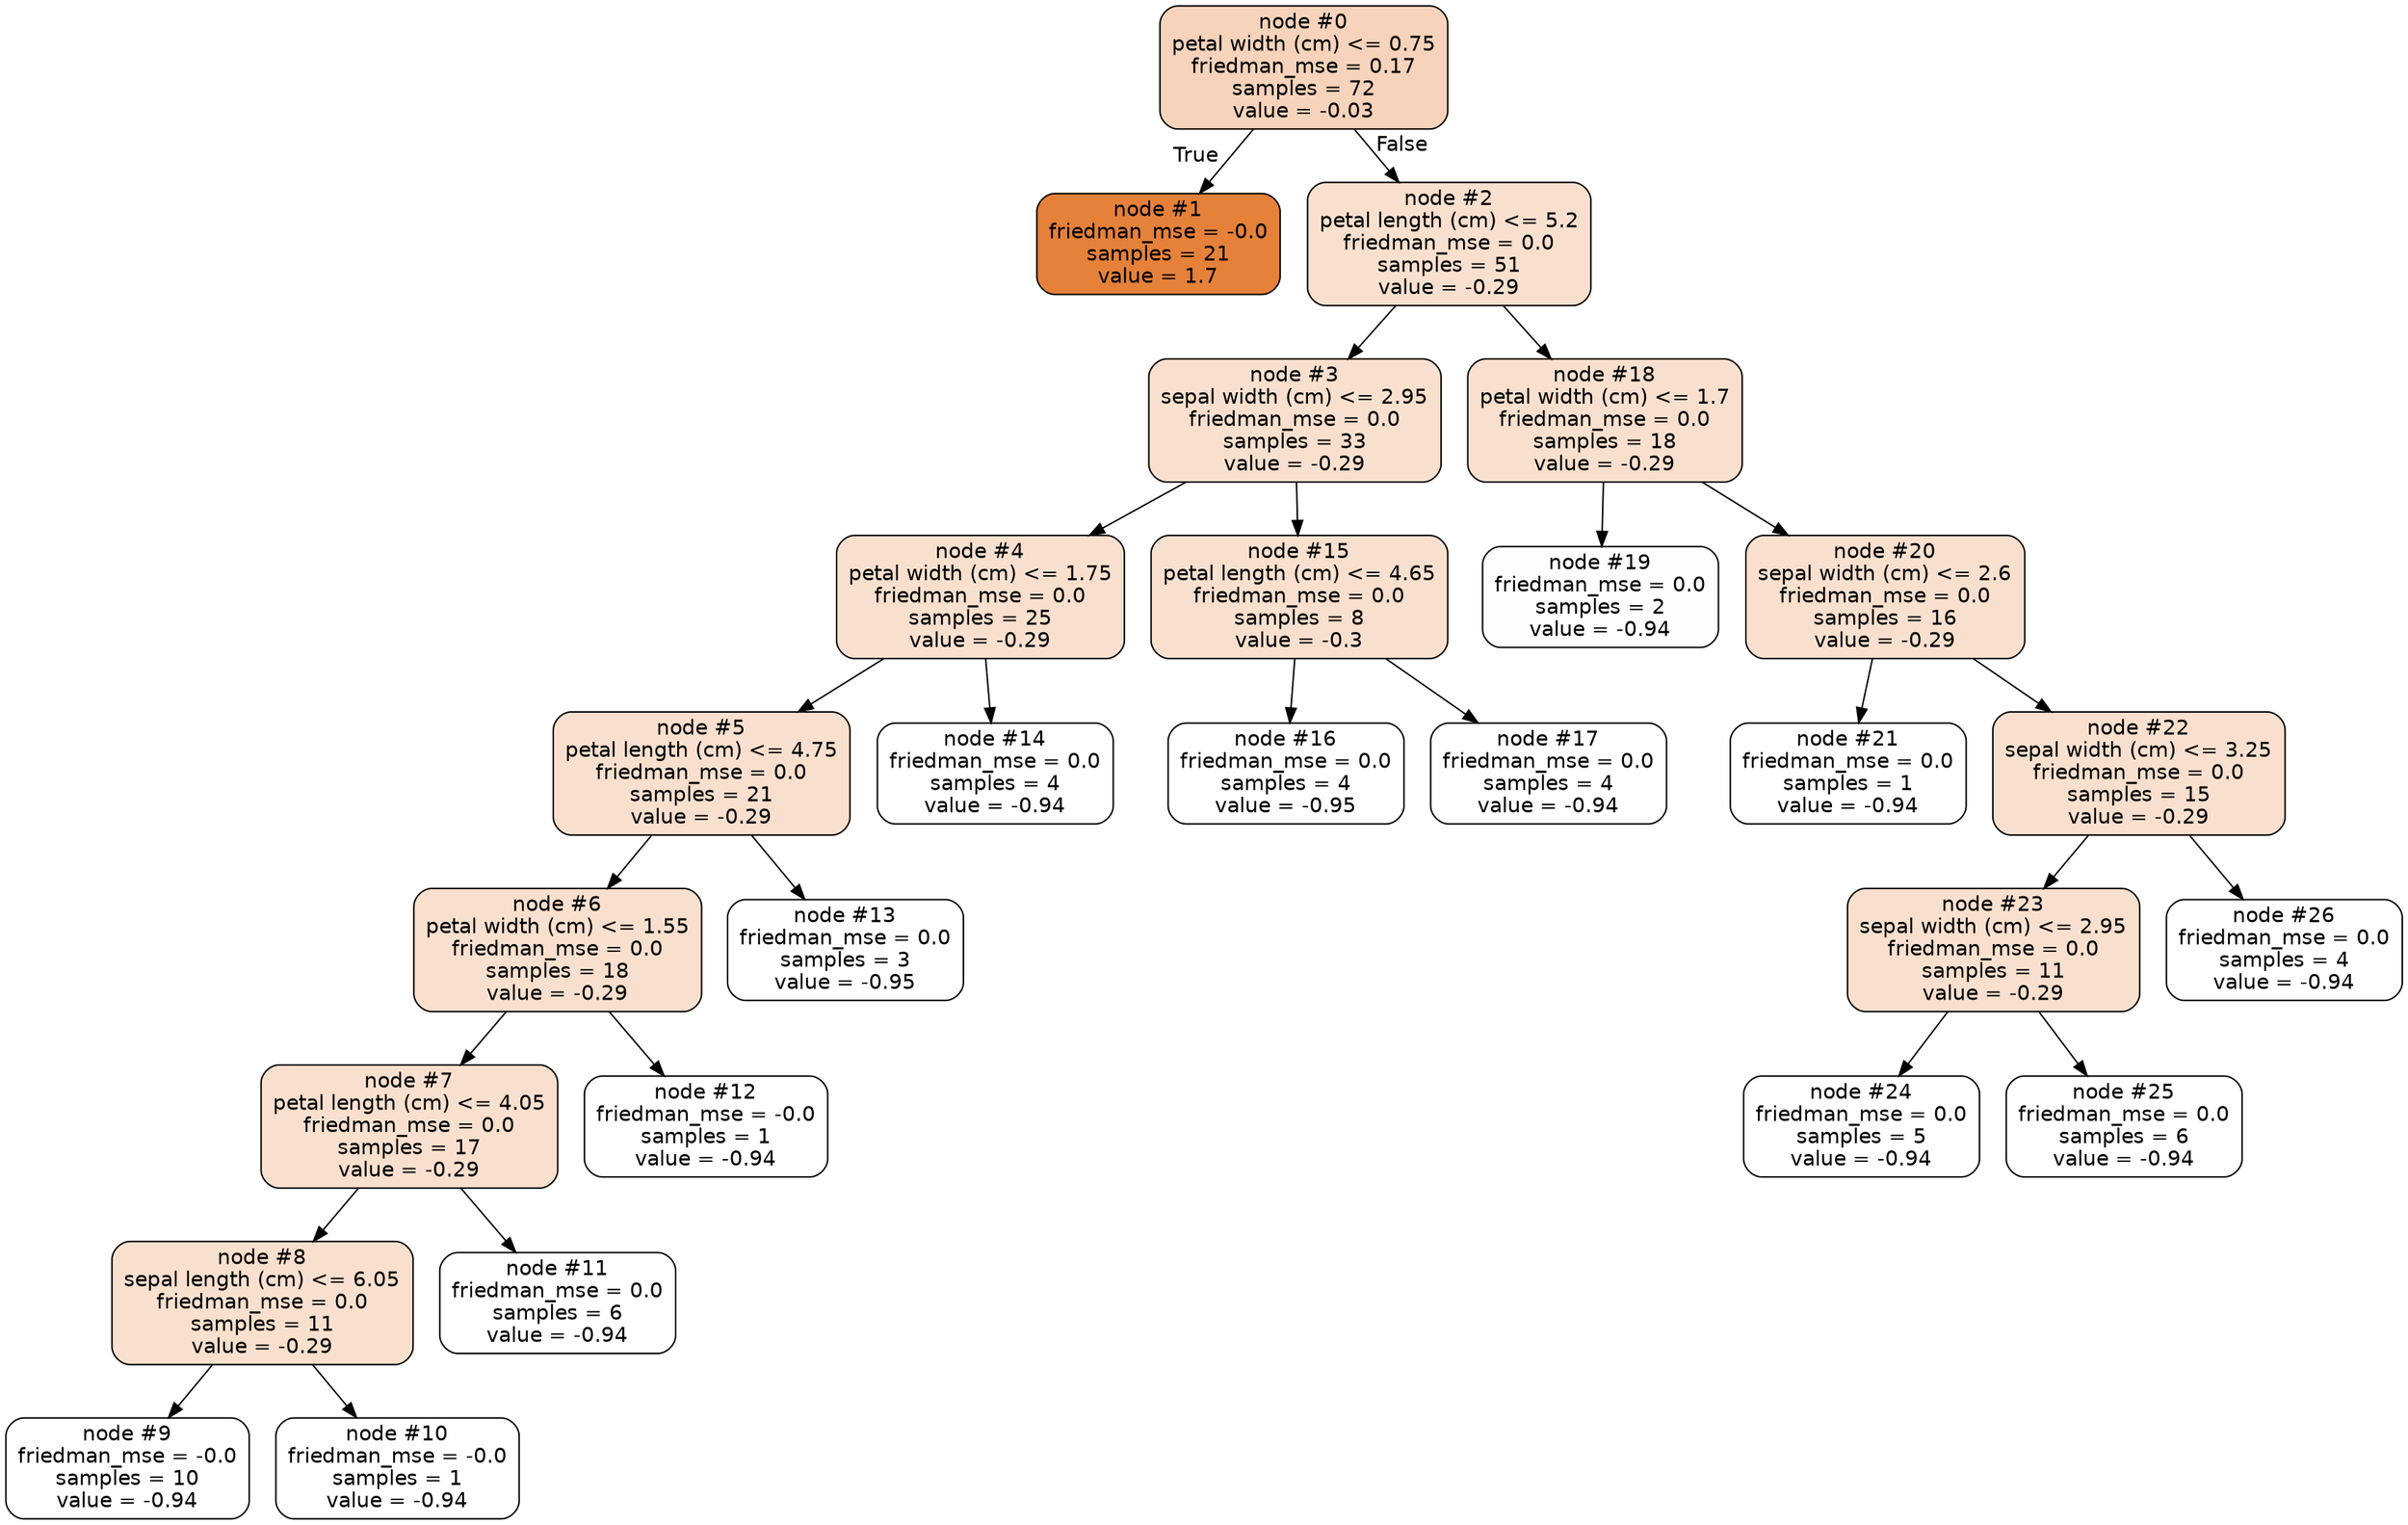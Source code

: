 digraph Tree {
node [shape=box, style="filled, rounded", color="black", fontname="helvetica"] ;
edge [fontname="helvetica"] ;
0 [label="node #0\npetal width (cm) <= 0.75\nfriedman_mse = 0.17\nsamples = 72\nvalue = -0.03", fillcolor="#f6d3ba"] ;
1 [label="node #1\nfriedman_mse = -0.0\nsamples = 21\nvalue = 1.7", fillcolor="#e58139"] ;
0 -> 1 [labeldistance=2.5, labelangle=45, headlabel="True"] ;
2 [label="node #2\npetal length (cm) <= 5.2\nfriedman_mse = 0.0\nsamples = 51\nvalue = -0.29", fillcolor="#f9e0ce"] ;
0 -> 2 [labeldistance=2.5, labelangle=-45, headlabel="False"] ;
3 [label="node #3\nsepal width (cm) <= 2.95\nfriedman_mse = 0.0\nsamples = 33\nvalue = -0.29", fillcolor="#f9e0ce"] ;
2 -> 3 ;
4 [label="node #4\npetal width (cm) <= 1.75\nfriedman_mse = 0.0\nsamples = 25\nvalue = -0.29", fillcolor="#f9e0ce"] ;
3 -> 4 ;
5 [label="node #5\npetal length (cm) <= 4.75\nfriedman_mse = 0.0\nsamples = 21\nvalue = -0.29", fillcolor="#f9e0ce"] ;
4 -> 5 ;
6 [label="node #6\npetal width (cm) <= 1.55\nfriedman_mse = 0.0\nsamples = 18\nvalue = -0.29", fillcolor="#f9e0ce"] ;
5 -> 6 ;
7 [label="node #7\npetal length (cm) <= 4.05\nfriedman_mse = 0.0\nsamples = 17\nvalue = -0.29", fillcolor="#f9e0ce"] ;
6 -> 7 ;
8 [label="node #8\nsepal length (cm) <= 6.05\nfriedman_mse = 0.0\nsamples = 11\nvalue = -0.29", fillcolor="#f9e0ce"] ;
7 -> 8 ;
9 [label="node #9\nfriedman_mse = -0.0\nsamples = 10\nvalue = -0.94", fillcolor="#fffffe"] ;
8 -> 9 ;
10 [label="node #10\nfriedman_mse = -0.0\nsamples = 1\nvalue = -0.94", fillcolor="#fffffe"] ;
8 -> 10 ;
11 [label="node #11\nfriedman_mse = 0.0\nsamples = 6\nvalue = -0.94", fillcolor="#fffffe"] ;
7 -> 11 ;
12 [label="node #12\nfriedman_mse = -0.0\nsamples = 1\nvalue = -0.94", fillcolor="#fffffe"] ;
6 -> 12 ;
13 [label="node #13\nfriedman_mse = 0.0\nsamples = 3\nvalue = -0.95", fillcolor="#fffffe"] ;
5 -> 13 ;
14 [label="node #14\nfriedman_mse = 0.0\nsamples = 4\nvalue = -0.94", fillcolor="#fffffe"] ;
4 -> 14 ;
15 [label="node #15\npetal length (cm) <= 4.65\nfriedman_mse = 0.0\nsamples = 8\nvalue = -0.3", fillcolor="#f9e0ce"] ;
3 -> 15 ;
16 [label="node #16\nfriedman_mse = 0.0\nsamples = 4\nvalue = -0.95", fillcolor="#ffffff"] ;
15 -> 16 ;
17 [label="node #17\nfriedman_mse = 0.0\nsamples = 4\nvalue = -0.94", fillcolor="#fffffe"] ;
15 -> 17 ;
18 [label="node #18\npetal width (cm) <= 1.7\nfriedman_mse = 0.0\nsamples = 18\nvalue = -0.29", fillcolor="#f9e0ce"] ;
2 -> 18 ;
19 [label="node #19\nfriedman_mse = 0.0\nsamples = 2\nvalue = -0.94", fillcolor="#fffefe"] ;
18 -> 19 ;
20 [label="node #20\nsepal width (cm) <= 2.6\nfriedman_mse = 0.0\nsamples = 16\nvalue = -0.29", fillcolor="#f9e0ce"] ;
18 -> 20 ;
21 [label="node #21\nfriedman_mse = 0.0\nsamples = 1\nvalue = -0.94", fillcolor="#fffffe"] ;
20 -> 21 ;
22 [label="node #22\nsepal width (cm) <= 3.25\nfriedman_mse = 0.0\nsamples = 15\nvalue = -0.29", fillcolor="#f9e0ce"] ;
20 -> 22 ;
23 [label="node #23\nsepal width (cm) <= 2.95\nfriedman_mse = 0.0\nsamples = 11\nvalue = -0.29", fillcolor="#f9e0ce"] ;
22 -> 23 ;
24 [label="node #24\nfriedman_mse = 0.0\nsamples = 5\nvalue = -0.94", fillcolor="#fffffe"] ;
23 -> 24 ;
25 [label="node #25\nfriedman_mse = 0.0\nsamples = 6\nvalue = -0.94", fillcolor="#fffffe"] ;
23 -> 25 ;
26 [label="node #26\nfriedman_mse = 0.0\nsamples = 4\nvalue = -0.94", fillcolor="#fffffe"] ;
22 -> 26 ;
}